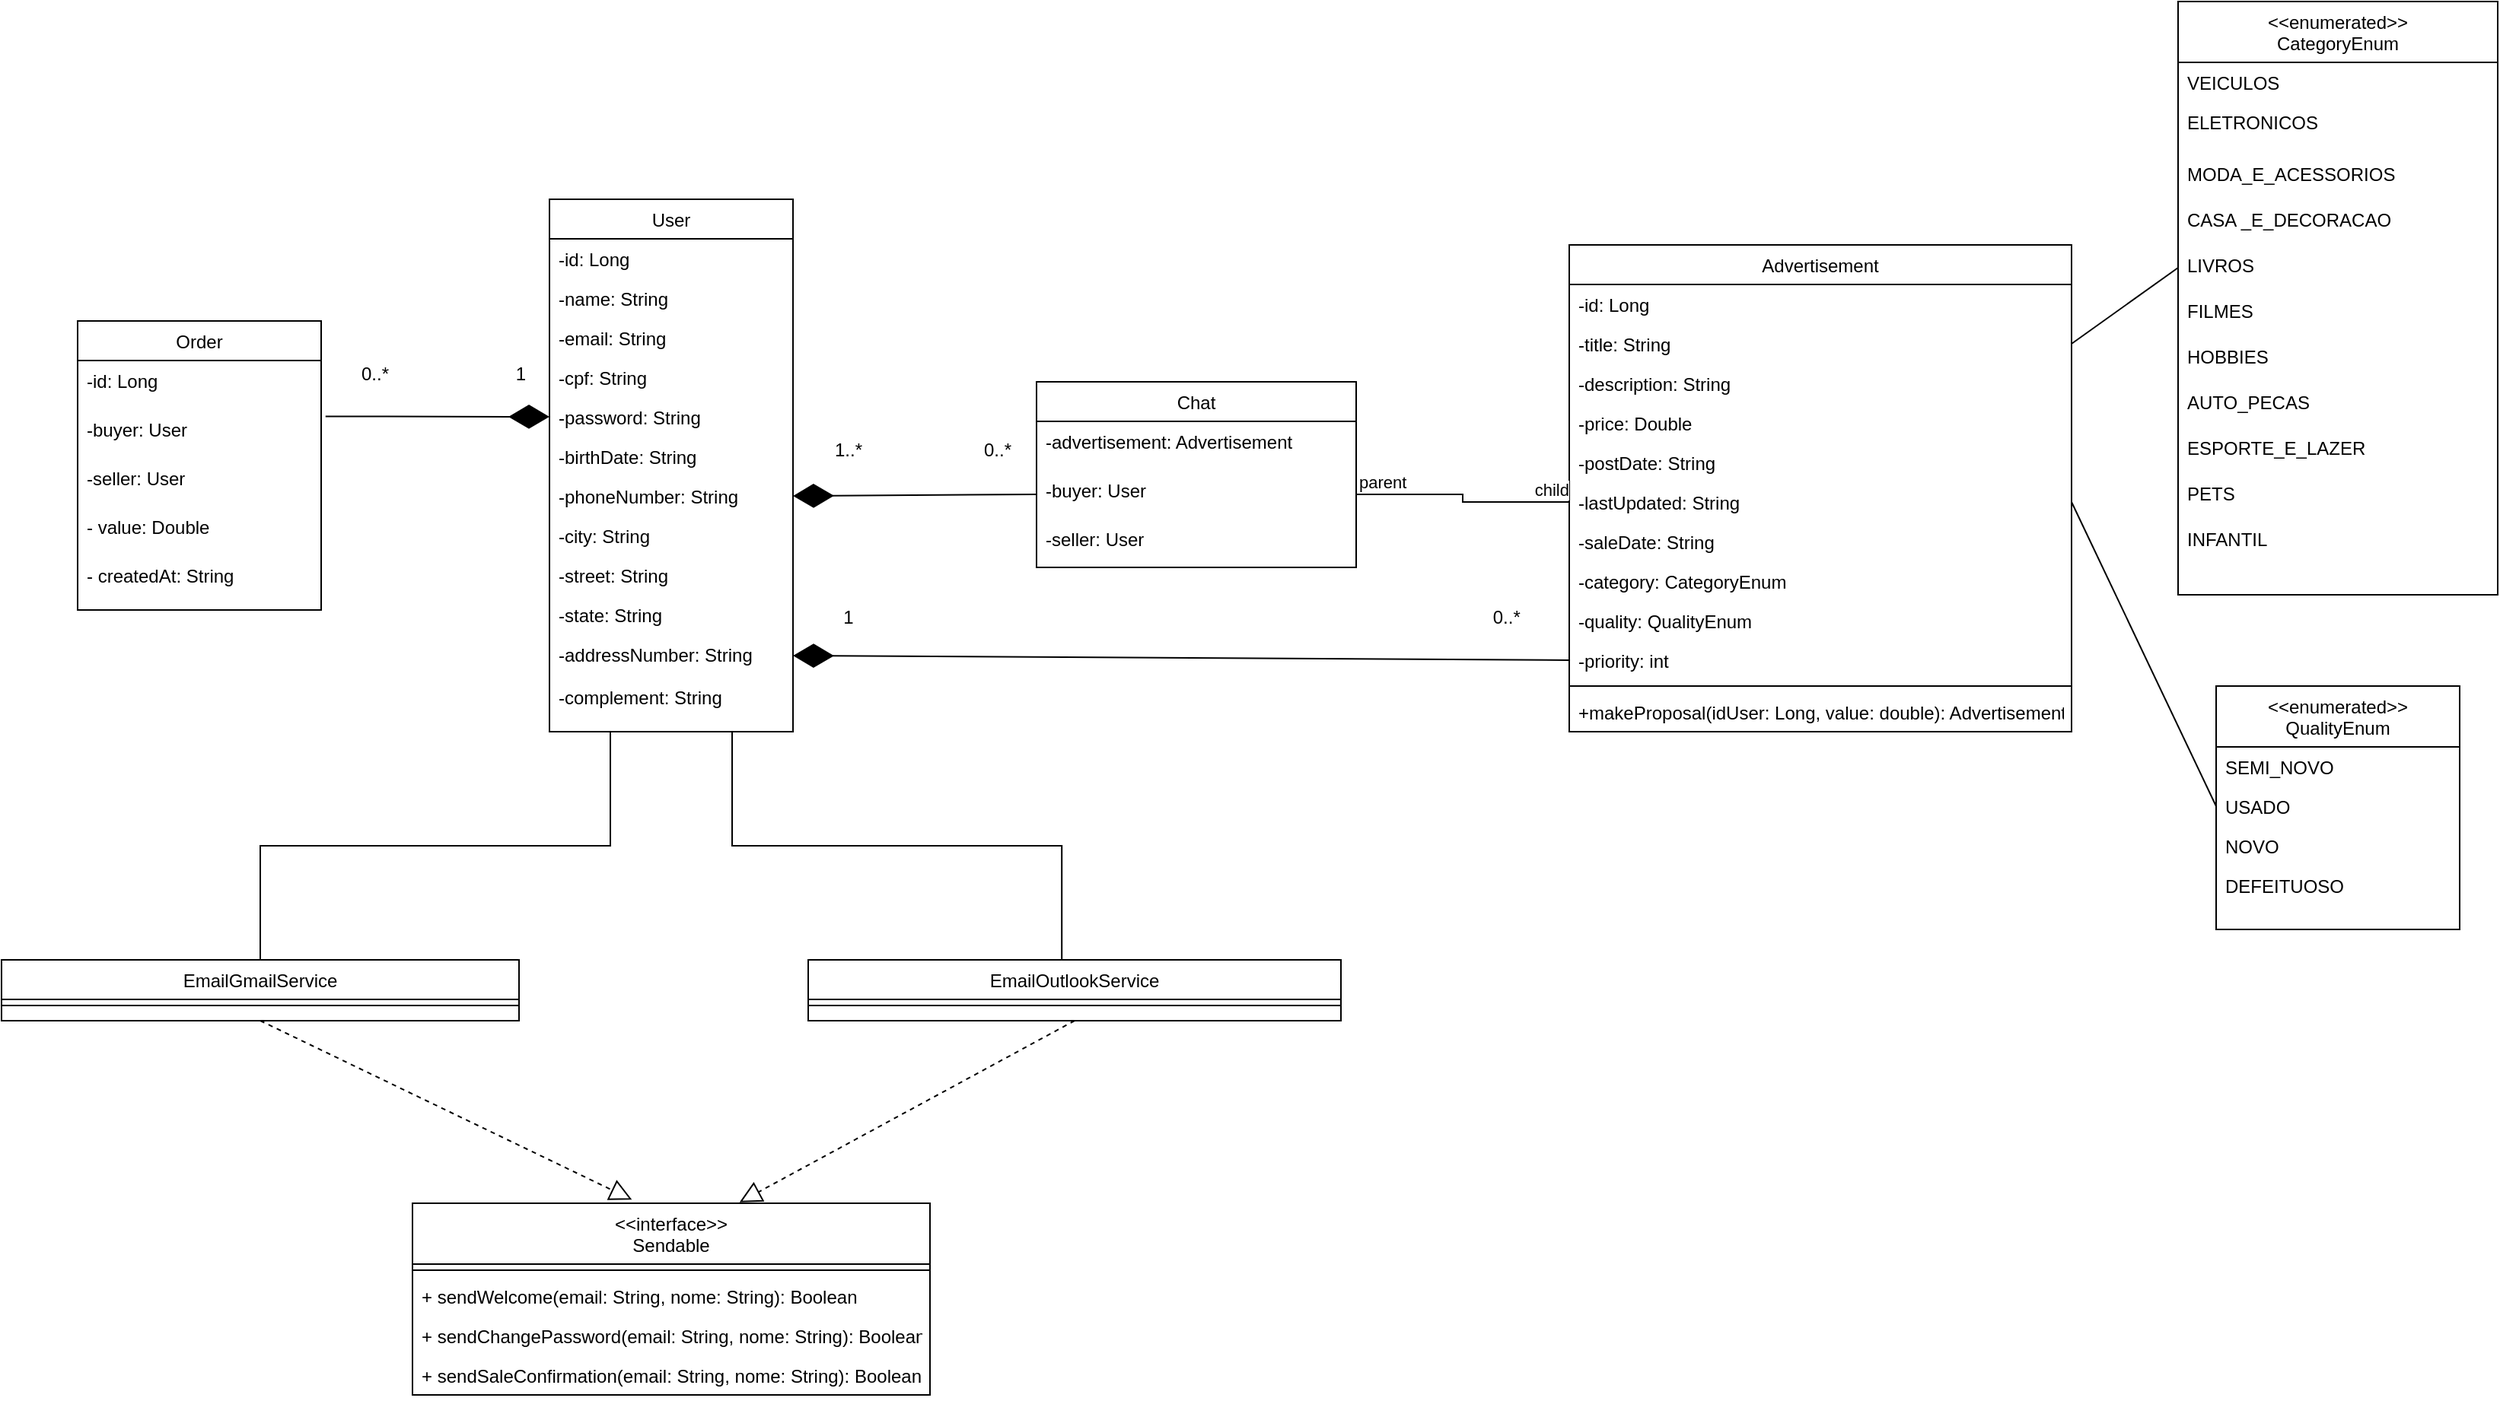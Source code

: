 <mxfile version="21.0.6" type="device"><diagram id="C5RBs43oDa-KdzZeNtuy" name="Page-1"><mxGraphModel dx="2920" dy="2114" grid="1" gridSize="10" guides="1" tooltips="1" connect="1" arrows="1" fold="1" page="1" pageScale="1" pageWidth="827" pageHeight="1169" math="0" shadow="0"><root><mxCell id="WIyWlLk6GJQsqaUBKTNV-0"/><mxCell id="WIyWlLk6GJQsqaUBKTNV-1" parent="WIyWlLk6GJQsqaUBKTNV-0"/><mxCell id="zkfFHV4jXpPFQw0GAbJ--0" value="User" style="swimlane;fontStyle=0;align=center;verticalAlign=top;childLayout=stackLayout;horizontal=1;startSize=26;horizontalStack=0;resizeParent=1;resizeLast=0;collapsible=1;marginBottom=0;rounded=0;shadow=0;strokeWidth=1;" parent="WIyWlLk6GJQsqaUBKTNV-1" vertex="1"><mxGeometry x="210" y="-100" width="160" height="350" as="geometry"><mxRectangle x="230" y="140" width="160" height="26" as="alternateBounds"/></mxGeometry></mxCell><mxCell id="zkfFHV4jXpPFQw0GAbJ--1" value="-id: Long" style="text;align=left;verticalAlign=top;spacingLeft=4;spacingRight=4;overflow=hidden;rotatable=0;points=[[0,0.5],[1,0.5]];portConstraint=eastwest;" parent="zkfFHV4jXpPFQw0GAbJ--0" vertex="1"><mxGeometry y="26" width="160" height="26" as="geometry"/></mxCell><mxCell id="GMjNWuJnEJx2z-EFQkTn-5" value="-name: String" style="text;align=left;verticalAlign=top;spacingLeft=4;spacingRight=4;overflow=hidden;rotatable=0;points=[[0,0.5],[1,0.5]];portConstraint=eastwest;" parent="zkfFHV4jXpPFQw0GAbJ--0" vertex="1"><mxGeometry y="52" width="160" height="26" as="geometry"/></mxCell><mxCell id="zkfFHV4jXpPFQw0GAbJ--3" value="-email: String" style="text;align=left;verticalAlign=top;spacingLeft=4;spacingRight=4;overflow=hidden;rotatable=0;points=[[0,0.5],[1,0.5]];portConstraint=eastwest;rounded=0;shadow=0;html=0;" parent="zkfFHV4jXpPFQw0GAbJ--0" vertex="1"><mxGeometry y="78" width="160" height="26" as="geometry"/></mxCell><mxCell id="GMjNWuJnEJx2z-EFQkTn-6" value="-cpf: String" style="text;align=left;verticalAlign=top;spacingLeft=4;spacingRight=4;overflow=hidden;rotatable=0;points=[[0,0.5],[1,0.5]];portConstraint=eastwest;rounded=0;shadow=0;html=0;" parent="zkfFHV4jXpPFQw0GAbJ--0" vertex="1"><mxGeometry y="104" width="160" height="26" as="geometry"/></mxCell><mxCell id="GMjNWuJnEJx2z-EFQkTn-7" value="-password: String" style="text;align=left;verticalAlign=top;spacingLeft=4;spacingRight=4;overflow=hidden;rotatable=0;points=[[0,0.5],[1,0.5]];portConstraint=eastwest;rounded=0;shadow=0;html=0;" parent="zkfFHV4jXpPFQw0GAbJ--0" vertex="1"><mxGeometry y="130" width="160" height="26" as="geometry"/></mxCell><mxCell id="GMjNWuJnEJx2z-EFQkTn-8" value="-birthDate: String" style="text;align=left;verticalAlign=top;spacingLeft=4;spacingRight=4;overflow=hidden;rotatable=0;points=[[0,0.5],[1,0.5]];portConstraint=eastwest;rounded=0;shadow=0;html=0;" parent="zkfFHV4jXpPFQw0GAbJ--0" vertex="1"><mxGeometry y="156" width="160" height="26" as="geometry"/></mxCell><mxCell id="GMjNWuJnEJx2z-EFQkTn-9" value="-phoneNumber: String" style="text;align=left;verticalAlign=top;spacingLeft=4;spacingRight=4;overflow=hidden;rotatable=0;points=[[0,0.5],[1,0.5]];portConstraint=eastwest;rounded=0;shadow=0;html=0;" parent="zkfFHV4jXpPFQw0GAbJ--0" vertex="1"><mxGeometry y="182" width="160" height="26" as="geometry"/></mxCell><mxCell id="GMjNWuJnEJx2z-EFQkTn-11" value="-city: String" style="text;align=left;verticalAlign=top;spacingLeft=4;spacingRight=4;overflow=hidden;rotatable=0;points=[[0,0.5],[1,0.5]];portConstraint=eastwest;rounded=0;shadow=0;html=0;" parent="zkfFHV4jXpPFQw0GAbJ--0" vertex="1"><mxGeometry y="208" width="160" height="26" as="geometry"/></mxCell><mxCell id="GMjNWuJnEJx2z-EFQkTn-12" value="-street: String" style="text;align=left;verticalAlign=top;spacingLeft=4;spacingRight=4;overflow=hidden;rotatable=0;points=[[0,0.5],[1,0.5]];portConstraint=eastwest;rounded=0;shadow=0;html=0;" parent="zkfFHV4jXpPFQw0GAbJ--0" vertex="1"><mxGeometry y="234" width="160" height="26" as="geometry"/></mxCell><mxCell id="GMjNWuJnEJx2z-EFQkTn-13" value="-state: String" style="text;align=left;verticalAlign=top;spacingLeft=4;spacingRight=4;overflow=hidden;rotatable=0;points=[[0,0.5],[1,0.5]];portConstraint=eastwest;rounded=0;shadow=0;html=0;" parent="zkfFHV4jXpPFQw0GAbJ--0" vertex="1"><mxGeometry y="260" width="160" height="26" as="geometry"/></mxCell><mxCell id="GMjNWuJnEJx2z-EFQkTn-14" value="-addressNumber: String" style="text;align=left;verticalAlign=top;spacingLeft=4;spacingRight=4;overflow=hidden;rotatable=0;points=[[0,0.5],[1,0.5]];portConstraint=eastwest;rounded=0;shadow=0;html=0;" parent="zkfFHV4jXpPFQw0GAbJ--0" vertex="1"><mxGeometry y="286" width="160" height="28" as="geometry"/></mxCell><mxCell id="GMjNWuJnEJx2z-EFQkTn-15" value="-complement: String" style="text;align=left;verticalAlign=top;spacingLeft=4;spacingRight=4;overflow=hidden;rotatable=0;points=[[0,0.5],[1,0.5]];portConstraint=eastwest;rounded=0;shadow=0;html=0;" parent="zkfFHV4jXpPFQw0GAbJ--0" vertex="1"><mxGeometry y="314" width="160" height="28" as="geometry"/></mxCell><mxCell id="zkfFHV4jXpPFQw0GAbJ--6" value="Order" style="swimlane;fontStyle=0;align=center;verticalAlign=top;childLayout=stackLayout;horizontal=1;startSize=26;horizontalStack=0;resizeParent=1;resizeLast=0;collapsible=1;marginBottom=0;rounded=0;shadow=0;strokeWidth=1;" parent="WIyWlLk6GJQsqaUBKTNV-1" vertex="1"><mxGeometry x="-100" y="-20" width="160" height="190" as="geometry"><mxRectangle x="130" y="380" width="160" height="26" as="alternateBounds"/></mxGeometry></mxCell><mxCell id="GMjNWuJnEJx2z-EFQkTn-69" value="-id: Long" style="text;align=left;verticalAlign=top;spacingLeft=4;spacingRight=4;overflow=hidden;rotatable=0;points=[[0,0.5],[1,0.5]];portConstraint=eastwest;" parent="zkfFHV4jXpPFQw0GAbJ--6" vertex="1"><mxGeometry y="26" width="160" height="32" as="geometry"/></mxCell><mxCell id="GMjNWuJnEJx2z-EFQkTn-70" value="-buyer: User" style="text;align=left;verticalAlign=top;spacingLeft=4;spacingRight=4;overflow=hidden;rotatable=0;points=[[0,0.5],[1,0.5]];portConstraint=eastwest;" parent="zkfFHV4jXpPFQw0GAbJ--6" vertex="1"><mxGeometry y="58" width="160" height="32" as="geometry"/></mxCell><mxCell id="GMjNWuJnEJx2z-EFQkTn-71" value="-seller: User" style="text;align=left;verticalAlign=top;spacingLeft=4;spacingRight=4;overflow=hidden;rotatable=0;points=[[0,0.5],[1,0.5]];portConstraint=eastwest;" parent="zkfFHV4jXpPFQw0GAbJ--6" vertex="1"><mxGeometry y="90" width="160" height="32" as="geometry"/></mxCell><mxCell id="MqfMgAZdRUbASE7HfSTU-37" value="- value: Double" style="text;align=left;verticalAlign=top;spacingLeft=4;spacingRight=4;overflow=hidden;rotatable=0;points=[[0,0.5],[1,0.5]];portConstraint=eastwest;" parent="zkfFHV4jXpPFQw0GAbJ--6" vertex="1"><mxGeometry y="122" width="160" height="32" as="geometry"/></mxCell><mxCell id="MqfMgAZdRUbASE7HfSTU-38" value="- createdAt: String" style="text;align=left;verticalAlign=top;spacingLeft=4;spacingRight=4;overflow=hidden;rotatable=0;points=[[0,0.5],[1,0.5]];portConstraint=eastwest;" parent="zkfFHV4jXpPFQw0GAbJ--6" vertex="1"><mxGeometry y="154" width="160" height="32" as="geometry"/></mxCell><mxCell id="zkfFHV4jXpPFQw0GAbJ--13" value="Chat" style="swimlane;fontStyle=0;align=center;verticalAlign=top;childLayout=stackLayout;horizontal=1;startSize=26;horizontalStack=0;resizeParent=1;resizeLast=0;collapsible=1;marginBottom=0;rounded=0;shadow=0;strokeWidth=1;" parent="WIyWlLk6GJQsqaUBKTNV-1" vertex="1"><mxGeometry x="530" y="20" width="210" height="122" as="geometry"><mxRectangle x="340" y="380" width="170" height="26" as="alternateBounds"/></mxGeometry></mxCell><mxCell id="GMjNWuJnEJx2z-EFQkTn-66" value="-advertisement: Advertisement" style="text;align=left;verticalAlign=top;spacingLeft=4;spacingRight=4;overflow=hidden;rotatable=0;points=[[0,0.5],[1,0.5]];portConstraint=eastwest;" parent="zkfFHV4jXpPFQw0GAbJ--13" vertex="1"><mxGeometry y="26" width="210" height="32" as="geometry"/></mxCell><mxCell id="GMjNWuJnEJx2z-EFQkTn-68" value="-buyer: User" style="text;align=left;verticalAlign=top;spacingLeft=4;spacingRight=4;overflow=hidden;rotatable=0;points=[[0,0.5],[1,0.5]];portConstraint=eastwest;" parent="zkfFHV4jXpPFQw0GAbJ--13" vertex="1"><mxGeometry y="58" width="210" height="32" as="geometry"/></mxCell><mxCell id="GMjNWuJnEJx2z-EFQkTn-72" value="-seller: User" style="text;align=left;verticalAlign=top;spacingLeft=4;spacingRight=4;overflow=hidden;rotatable=0;points=[[0,0.5],[1,0.5]];portConstraint=eastwest;" parent="zkfFHV4jXpPFQw0GAbJ--13" vertex="1"><mxGeometry y="90" width="210" height="32" as="geometry"/></mxCell><mxCell id="GMjNWuJnEJx2z-EFQkTn-74" value="" style="endArrow=diamondThin;endFill=1;endSize=24;html=1;rounded=0;exitX=1.018;exitY=1.147;exitDx=0;exitDy=0;entryX=0;entryY=0.5;entryDx=0;entryDy=0;exitPerimeter=0;" parent="WIyWlLk6GJQsqaUBKTNV-1" source="GMjNWuJnEJx2z-EFQkTn-69" target="GMjNWuJnEJx2z-EFQkTn-7" edge="1"><mxGeometry width="160" relative="1" as="geometry"><mxPoint x="120" y="253" as="sourcePoint"/><mxPoint x="220" y="250" as="targetPoint"/></mxGeometry></mxCell><mxCell id="GMjNWuJnEJx2z-EFQkTn-75" value="&lt;&lt;interface&gt;&gt;&#10;Sendable" style="swimlane;fontStyle=0;align=center;verticalAlign=top;childLayout=stackLayout;horizontal=1;startSize=40;horizontalStack=0;resizeParent=1;resizeLast=0;collapsible=1;marginBottom=0;rounded=0;shadow=0;strokeWidth=1;" parent="WIyWlLk6GJQsqaUBKTNV-1" vertex="1"><mxGeometry x="120" y="560" width="340" height="126" as="geometry"><mxRectangle x="490" y="-72" width="160" height="26" as="alternateBounds"/></mxGeometry></mxCell><mxCell id="GMjNWuJnEJx2z-EFQkTn-86" value="" style="line;html=1;strokeWidth=1;align=left;verticalAlign=middle;spacingTop=-1;spacingLeft=3;spacingRight=3;rotatable=0;labelPosition=right;points=[];portConstraint=eastwest;" parent="GMjNWuJnEJx2z-EFQkTn-75" vertex="1"><mxGeometry y="40" width="340" height="8" as="geometry"/></mxCell><mxCell id="GMjNWuJnEJx2z-EFQkTn-87" value="+ sendWelcome(email: String, nome: String): Boolean" style="text;align=left;verticalAlign=top;spacingLeft=4;spacingRight=4;overflow=hidden;rotatable=0;points=[[0,0.5],[1,0.5]];portConstraint=eastwest;rounded=0;shadow=0;html=0;" parent="GMjNWuJnEJx2z-EFQkTn-75" vertex="1"><mxGeometry y="48" width="340" height="26" as="geometry"/></mxCell><mxCell id="GMjNWuJnEJx2z-EFQkTn-88" value="+ sendChangePassword(email: String, nome: String): Boolean" style="text;align=left;verticalAlign=top;spacingLeft=4;spacingRight=4;overflow=hidden;rotatable=0;points=[[0,0.5],[1,0.5]];portConstraint=eastwest;rounded=0;shadow=0;html=0;" parent="GMjNWuJnEJx2z-EFQkTn-75" vertex="1"><mxGeometry y="74" width="340" height="26" as="geometry"/></mxCell><mxCell id="GMjNWuJnEJx2z-EFQkTn-110" value="+ sendSaleConfirmation(email: String, nome: String): Boolean" style="text;align=left;verticalAlign=top;spacingLeft=4;spacingRight=4;overflow=hidden;rotatable=0;points=[[0,0.5],[1,0.5]];portConstraint=eastwest;rounded=0;shadow=0;html=0;" parent="GMjNWuJnEJx2z-EFQkTn-75" vertex="1"><mxGeometry y="100" width="340" height="26" as="geometry"/></mxCell><mxCell id="GMjNWuJnEJx2z-EFQkTn-89" value="EmailGmailService" style="swimlane;fontStyle=0;align=center;verticalAlign=top;childLayout=stackLayout;horizontal=1;startSize=26;horizontalStack=0;resizeParent=1;resizeLast=0;collapsible=1;marginBottom=0;rounded=0;shadow=0;strokeWidth=1;" parent="WIyWlLk6GJQsqaUBKTNV-1" vertex="1"><mxGeometry x="-150" y="400" width="340" height="40" as="geometry"><mxRectangle x="490" y="-72" width="160" height="26" as="alternateBounds"/></mxGeometry></mxCell><mxCell id="GMjNWuJnEJx2z-EFQkTn-100" value="" style="line;html=1;strokeWidth=1;align=left;verticalAlign=middle;spacingTop=-1;spacingLeft=3;spacingRight=3;rotatable=0;labelPosition=right;points=[];portConstraint=eastwest;" parent="GMjNWuJnEJx2z-EFQkTn-89" vertex="1"><mxGeometry y="26" width="340" height="8" as="geometry"/></mxCell><mxCell id="GMjNWuJnEJx2z-EFQkTn-104" value="EmailOutlookService" style="swimlane;fontStyle=0;align=center;verticalAlign=top;childLayout=stackLayout;horizontal=1;startSize=26;horizontalStack=0;resizeParent=1;resizeLast=0;collapsible=1;marginBottom=0;rounded=0;shadow=0;strokeWidth=1;" parent="WIyWlLk6GJQsqaUBKTNV-1" vertex="1"><mxGeometry x="380" y="400" width="350" height="40" as="geometry"><mxRectangle x="490" y="-72" width="160" height="26" as="alternateBounds"/></mxGeometry></mxCell><mxCell id="GMjNWuJnEJx2z-EFQkTn-105" value="" style="line;html=1;strokeWidth=1;align=left;verticalAlign=middle;spacingTop=-1;spacingLeft=3;spacingRight=3;rotatable=0;labelPosition=right;points=[];portConstraint=eastwest;" parent="GMjNWuJnEJx2z-EFQkTn-104" vertex="1"><mxGeometry y="26" width="350" height="8" as="geometry"/></mxCell><mxCell id="GMjNWuJnEJx2z-EFQkTn-111" value="" style="endArrow=block;dashed=1;endFill=0;endSize=12;html=1;rounded=0;exitX=0.5;exitY=1;exitDx=0;exitDy=0;entryX=0.424;entryY=-0.019;entryDx=0;entryDy=0;entryPerimeter=0;" parent="WIyWlLk6GJQsqaUBKTNV-1" source="GMjNWuJnEJx2z-EFQkTn-89" target="GMjNWuJnEJx2z-EFQkTn-75" edge="1"><mxGeometry width="160" relative="1" as="geometry"><mxPoint x="15.92" y="515.77" as="sourcePoint"/><mxPoint x="820" y="550" as="targetPoint"/></mxGeometry></mxCell><mxCell id="GMjNWuJnEJx2z-EFQkTn-112" value="" style="endArrow=block;dashed=1;endFill=0;endSize=12;html=1;rounded=0;exitX=0.5;exitY=1;exitDx=0;exitDy=0;entryX=0.632;entryY=-0.005;entryDx=0;entryDy=0;entryPerimeter=0;" parent="WIyWlLk6GJQsqaUBKTNV-1" source="GMjNWuJnEJx2z-EFQkTn-104" target="GMjNWuJnEJx2z-EFQkTn-75" edge="1"><mxGeometry width="160" relative="1" as="geometry"><mxPoint x="555.35" y="490.992" as="sourcePoint"/><mxPoint x="890" y="880" as="targetPoint"/></mxGeometry></mxCell><mxCell id="GMjNWuJnEJx2z-EFQkTn-117" value="" style="endArrow=none;html=1;edgeStyle=orthogonalEdgeStyle;rounded=0;exitX=0.476;exitY=-0.009;exitDx=0;exitDy=0;exitPerimeter=0;entryX=0.75;entryY=1;entryDx=0;entryDy=0;" parent="WIyWlLk6GJQsqaUBKTNV-1" source="GMjNWuJnEJx2z-EFQkTn-104" target="zkfFHV4jXpPFQw0GAbJ--0" edge="1"><mxGeometry relative="1" as="geometry"><mxPoint x="150" y="320" as="sourcePoint"/><mxPoint x="300" y="250" as="targetPoint"/></mxGeometry></mxCell><mxCell id="GMjNWuJnEJx2z-EFQkTn-120" value="" style="endArrow=none;html=1;edgeStyle=orthogonalEdgeStyle;rounded=0;exitX=0.5;exitY=0;exitDx=0;exitDy=0;entryX=0.25;entryY=1;entryDx=0;entryDy=0;" parent="WIyWlLk6GJQsqaUBKTNV-1" source="GMjNWuJnEJx2z-EFQkTn-89" target="zkfFHV4jXpPFQw0GAbJ--0" edge="1"><mxGeometry relative="1" as="geometry"><mxPoint x="200" y="369" as="sourcePoint"/><mxPoint x="270" y="250" as="targetPoint"/></mxGeometry></mxCell><mxCell id="MqfMgAZdRUbASE7HfSTU-0" value="Advertisement" style="swimlane;fontStyle=0;align=center;verticalAlign=top;childLayout=stackLayout;horizontal=1;startSize=26;horizontalStack=0;resizeParent=1;resizeLast=0;collapsible=1;marginBottom=0;rounded=0;shadow=0;strokeWidth=1;" parent="WIyWlLk6GJQsqaUBKTNV-1" vertex="1"><mxGeometry x="880" y="-70" width="330" height="320" as="geometry"><mxRectangle x="490" y="-72" width="160" height="26" as="alternateBounds"/></mxGeometry></mxCell><mxCell id="MqfMgAZdRUbASE7HfSTU-1" value="-id: Long" style="text;align=left;verticalAlign=top;spacingLeft=4;spacingRight=4;overflow=hidden;rotatable=0;points=[[0,0.5],[1,0.5]];portConstraint=eastwest;" parent="MqfMgAZdRUbASE7HfSTU-0" vertex="1"><mxGeometry y="26" width="330" height="26" as="geometry"/></mxCell><mxCell id="MqfMgAZdRUbASE7HfSTU-2" value="-title: String" style="text;align=left;verticalAlign=top;spacingLeft=4;spacingRight=4;overflow=hidden;rotatable=0;points=[[0,0.5],[1,0.5]];portConstraint=eastwest;rounded=0;shadow=0;html=0;" parent="MqfMgAZdRUbASE7HfSTU-0" vertex="1"><mxGeometry y="52" width="330" height="26" as="geometry"/></mxCell><mxCell id="MqfMgAZdRUbASE7HfSTU-3" value="-description: String" style="text;align=left;verticalAlign=top;spacingLeft=4;spacingRight=4;overflow=hidden;rotatable=0;points=[[0,0.5],[1,0.5]];portConstraint=eastwest;rounded=0;shadow=0;html=0;" parent="MqfMgAZdRUbASE7HfSTU-0" vertex="1"><mxGeometry y="78" width="330" height="26" as="geometry"/></mxCell><mxCell id="MqfMgAZdRUbASE7HfSTU-4" value="-price: Double" style="text;align=left;verticalAlign=top;spacingLeft=4;spacingRight=4;overflow=hidden;rotatable=0;points=[[0,0.5],[1,0.5]];portConstraint=eastwest;rounded=0;shadow=0;html=0;" parent="MqfMgAZdRUbASE7HfSTU-0" vertex="1"><mxGeometry y="104" width="330" height="26" as="geometry"/></mxCell><mxCell id="MqfMgAZdRUbASE7HfSTU-5" value="-postDate: String" style="text;align=left;verticalAlign=top;spacingLeft=4;spacingRight=4;overflow=hidden;rotatable=0;points=[[0,0.5],[1,0.5]];portConstraint=eastwest;rounded=0;shadow=0;html=0;" parent="MqfMgAZdRUbASE7HfSTU-0" vertex="1"><mxGeometry y="130" width="330" height="26" as="geometry"/></mxCell><mxCell id="MqfMgAZdRUbASE7HfSTU-6" value="-lastUpdated: String" style="text;align=left;verticalAlign=top;spacingLeft=4;spacingRight=4;overflow=hidden;rotatable=0;points=[[0,0.5],[1,0.5]];portConstraint=eastwest;rounded=0;shadow=0;html=0;" parent="MqfMgAZdRUbASE7HfSTU-0" vertex="1"><mxGeometry y="156" width="330" height="26" as="geometry"/></mxCell><mxCell id="MqfMgAZdRUbASE7HfSTU-7" value="-saleDate: String" style="text;align=left;verticalAlign=top;spacingLeft=4;spacingRight=4;overflow=hidden;rotatable=0;points=[[0,0.5],[1,0.5]];portConstraint=eastwest;rounded=0;shadow=0;html=0;" parent="MqfMgAZdRUbASE7HfSTU-0" vertex="1"><mxGeometry y="182" width="330" height="26" as="geometry"/></mxCell><mxCell id="MqfMgAZdRUbASE7HfSTU-8" value="-category: CategoryEnum" style="text;align=left;verticalAlign=top;spacingLeft=4;spacingRight=4;overflow=hidden;rotatable=0;points=[[0,0.5],[1,0.5]];portConstraint=eastwest;rounded=0;shadow=0;html=0;" parent="MqfMgAZdRUbASE7HfSTU-0" vertex="1"><mxGeometry y="208" width="330" height="26" as="geometry"/></mxCell><mxCell id="MqfMgAZdRUbASE7HfSTU-9" value="-quality: QualityEnum" style="text;align=left;verticalAlign=top;spacingLeft=4;spacingRight=4;overflow=hidden;rotatable=0;points=[[0,0.5],[1,0.5]];portConstraint=eastwest;rounded=0;shadow=0;html=0;" parent="MqfMgAZdRUbASE7HfSTU-0" vertex="1"><mxGeometry y="234" width="330" height="26" as="geometry"/></mxCell><mxCell id="MqfMgAZdRUbASE7HfSTU-10" value="-priority: int" style="text;align=left;verticalAlign=top;spacingLeft=4;spacingRight=4;overflow=hidden;rotatable=0;points=[[0,0.5],[1,0.5]];portConstraint=eastwest;rounded=0;shadow=0;html=0;" parent="MqfMgAZdRUbASE7HfSTU-0" vertex="1"><mxGeometry y="260" width="330" height="26" as="geometry"/></mxCell><mxCell id="MqfMgAZdRUbASE7HfSTU-11" value="" style="line;html=1;strokeWidth=1;align=left;verticalAlign=middle;spacingTop=-1;spacingLeft=3;spacingRight=3;rotatable=0;labelPosition=right;points=[];portConstraint=eastwest;" parent="MqfMgAZdRUbASE7HfSTU-0" vertex="1"><mxGeometry y="286" width="330" height="8" as="geometry"/></mxCell><mxCell id="MqfMgAZdRUbASE7HfSTU-12" value="+makeProposal(idUser: Long, value: double): Advertisement" style="text;align=left;verticalAlign=top;spacingLeft=4;spacingRight=4;overflow=hidden;rotatable=0;points=[[0,0.5],[1,0.5]];portConstraint=eastwest;rounded=0;shadow=0;html=0;" parent="MqfMgAZdRUbASE7HfSTU-0" vertex="1"><mxGeometry y="294" width="330" height="26" as="geometry"/></mxCell><mxCell id="MqfMgAZdRUbASE7HfSTU-13" value="&lt;&lt;enumerated&gt;&gt;&#10;CategoryEnum" style="swimlane;fontStyle=0;align=center;verticalAlign=top;childLayout=stackLayout;horizontal=1;startSize=40;horizontalStack=0;resizeParent=1;resizeLast=0;collapsible=1;marginBottom=0;rounded=0;shadow=0;strokeWidth=1;" parent="WIyWlLk6GJQsqaUBKTNV-1" vertex="1"><mxGeometry x="1280" y="-230" width="210" height="390" as="geometry"><mxRectangle x="550" y="140" width="160" height="26" as="alternateBounds"/></mxGeometry></mxCell><mxCell id="MqfMgAZdRUbASE7HfSTU-14" value="VEICULOS" style="text;align=left;verticalAlign=top;spacingLeft=4;spacingRight=4;overflow=hidden;rotatable=0;points=[[0,0.5],[1,0.5]];portConstraint=eastwest;rounded=0;shadow=0;html=0;" parent="MqfMgAZdRUbASE7HfSTU-13" vertex="1"><mxGeometry y="40" width="210" height="26" as="geometry"/></mxCell><mxCell id="MqfMgAZdRUbASE7HfSTU-15" value="ELETRONICOS" style="text;align=left;verticalAlign=top;spacingLeft=4;spacingRight=4;overflow=hidden;rotatable=0;points=[[0,0.5],[1,0.5]];portConstraint=eastwest;rounded=0;shadow=0;html=0;" parent="MqfMgAZdRUbASE7HfSTU-13" vertex="1"><mxGeometry y="66" width="210" height="34" as="geometry"/></mxCell><mxCell id="MqfMgAZdRUbASE7HfSTU-16" value="MODA_E_ACESSORIOS" style="text;align=left;verticalAlign=top;spacingLeft=4;spacingRight=4;overflow=hidden;rotatable=0;points=[[0,0.5],[1,0.5]];portConstraint=eastwest;rounded=0;shadow=0;html=0;" parent="MqfMgAZdRUbASE7HfSTU-13" vertex="1"><mxGeometry y="100" width="210" height="30" as="geometry"/></mxCell><mxCell id="MqfMgAZdRUbASE7HfSTU-17" value="CASA _E_DECORACAO" style="text;align=left;verticalAlign=top;spacingLeft=4;spacingRight=4;overflow=hidden;rotatable=0;points=[[0,0.5],[1,0.5]];portConstraint=eastwest;rounded=0;shadow=0;html=0;" parent="MqfMgAZdRUbASE7HfSTU-13" vertex="1"><mxGeometry y="130" width="210" height="30" as="geometry"/></mxCell><mxCell id="MqfMgAZdRUbASE7HfSTU-18" value="LIVROS" style="text;align=left;verticalAlign=top;spacingLeft=4;spacingRight=4;overflow=hidden;rotatable=0;points=[[0,0.5],[1,0.5]];portConstraint=eastwest;rounded=0;shadow=0;html=0;" parent="MqfMgAZdRUbASE7HfSTU-13" vertex="1"><mxGeometry y="160" width="210" height="30" as="geometry"/></mxCell><mxCell id="MqfMgAZdRUbASE7HfSTU-19" value="FILMES" style="text;align=left;verticalAlign=top;spacingLeft=4;spacingRight=4;overflow=hidden;rotatable=0;points=[[0,0.5],[1,0.5]];portConstraint=eastwest;rounded=0;shadow=0;html=0;" parent="MqfMgAZdRUbASE7HfSTU-13" vertex="1"><mxGeometry y="190" width="210" height="30" as="geometry"/></mxCell><mxCell id="MqfMgAZdRUbASE7HfSTU-20" value="HOBBIES" style="text;align=left;verticalAlign=top;spacingLeft=4;spacingRight=4;overflow=hidden;rotatable=0;points=[[0,0.5],[1,0.5]];portConstraint=eastwest;rounded=0;shadow=0;html=0;" parent="MqfMgAZdRUbASE7HfSTU-13" vertex="1"><mxGeometry y="220" width="210" height="30" as="geometry"/></mxCell><mxCell id="MqfMgAZdRUbASE7HfSTU-21" value="AUTO_PECAS" style="text;align=left;verticalAlign=top;spacingLeft=4;spacingRight=4;overflow=hidden;rotatable=0;points=[[0,0.5],[1,0.5]];portConstraint=eastwest;rounded=0;shadow=0;html=0;" parent="MqfMgAZdRUbASE7HfSTU-13" vertex="1"><mxGeometry y="250" width="210" height="30" as="geometry"/></mxCell><mxCell id="MqfMgAZdRUbASE7HfSTU-22" value="ESPORTE_E_LAZER" style="text;align=left;verticalAlign=top;spacingLeft=4;spacingRight=4;overflow=hidden;rotatable=0;points=[[0,0.5],[1,0.5]];portConstraint=eastwest;rounded=0;shadow=0;html=0;" parent="MqfMgAZdRUbASE7HfSTU-13" vertex="1"><mxGeometry y="280" width="210" height="30" as="geometry"/></mxCell><mxCell id="MqfMgAZdRUbASE7HfSTU-23" value="PETS" style="text;align=left;verticalAlign=top;spacingLeft=4;spacingRight=4;overflow=hidden;rotatable=0;points=[[0,0.5],[1,0.5]];portConstraint=eastwest;rounded=0;shadow=0;html=0;" parent="MqfMgAZdRUbASE7HfSTU-13" vertex="1"><mxGeometry y="310" width="210" height="30" as="geometry"/></mxCell><mxCell id="MqfMgAZdRUbASE7HfSTU-24" value="INFANTIL" style="text;align=left;verticalAlign=top;spacingLeft=4;spacingRight=4;overflow=hidden;rotatable=0;points=[[0,0.5],[1,0.5]];portConstraint=eastwest;rounded=0;shadow=0;html=0;" parent="MqfMgAZdRUbASE7HfSTU-13" vertex="1"><mxGeometry y="340" width="210" height="30" as="geometry"/></mxCell><mxCell id="MqfMgAZdRUbASE7HfSTU-25" value="&lt;&lt;enumerated&gt;&gt;&#10;QualityEnum" style="swimlane;fontStyle=0;align=center;verticalAlign=top;childLayout=stackLayout;horizontal=1;startSize=40;horizontalStack=0;resizeParent=1;resizeLast=0;collapsible=1;marginBottom=0;rounded=0;shadow=0;strokeWidth=1;" parent="WIyWlLk6GJQsqaUBKTNV-1" vertex="1"><mxGeometry x="1305" y="220" width="160" height="160" as="geometry"><mxRectangle x="490" y="-72" width="160" height="26" as="alternateBounds"/></mxGeometry></mxCell><mxCell id="MqfMgAZdRUbASE7HfSTU-26" value="SEMI_NOVO" style="text;align=left;verticalAlign=top;spacingLeft=4;spacingRight=4;overflow=hidden;rotatable=0;points=[[0,0.5],[1,0.5]];portConstraint=eastwest;" parent="MqfMgAZdRUbASE7HfSTU-25" vertex="1"><mxGeometry y="40" width="160" height="26" as="geometry"/></mxCell><mxCell id="MqfMgAZdRUbASE7HfSTU-27" value="USADO" style="text;align=left;verticalAlign=top;spacingLeft=4;spacingRight=4;overflow=hidden;rotatable=0;points=[[0,0.5],[1,0.5]];portConstraint=eastwest;rounded=0;shadow=0;html=0;" parent="MqfMgAZdRUbASE7HfSTU-25" vertex="1"><mxGeometry y="66" width="160" height="26" as="geometry"/></mxCell><mxCell id="MqfMgAZdRUbASE7HfSTU-28" value="NOVO" style="text;align=left;verticalAlign=top;spacingLeft=4;spacingRight=4;overflow=hidden;rotatable=0;points=[[0,0.5],[1,0.5]];portConstraint=eastwest;rounded=0;shadow=0;html=0;" parent="MqfMgAZdRUbASE7HfSTU-25" vertex="1"><mxGeometry y="92" width="160" height="26" as="geometry"/></mxCell><mxCell id="MqfMgAZdRUbASE7HfSTU-29" value="DEFEITUOSO" style="text;align=left;verticalAlign=top;spacingLeft=4;spacingRight=4;overflow=hidden;rotatable=0;points=[[0,0.5],[1,0.5]];portConstraint=eastwest;rounded=0;shadow=0;html=0;" parent="MqfMgAZdRUbASE7HfSTU-25" vertex="1"><mxGeometry y="118" width="160" height="26" as="geometry"/></mxCell><mxCell id="MqfMgAZdRUbASE7HfSTU-30" value="" style="endArrow=none;html=1;rounded=0;entryX=0;entryY=0.5;entryDx=0;entryDy=0;exitX=1;exitY=0.5;exitDx=0;exitDy=0;" parent="WIyWlLk6GJQsqaUBKTNV-1" source="MqfMgAZdRUbASE7HfSTU-2" target="MqfMgAZdRUbASE7HfSTU-18" edge="1"><mxGeometry width="50" height="50" relative="1" as="geometry"><mxPoint x="660" y="80" as="sourcePoint"/><mxPoint x="710" y="30" as="targetPoint"/></mxGeometry></mxCell><mxCell id="MqfMgAZdRUbASE7HfSTU-31" value="" style="endArrow=none;html=1;rounded=0;entryX=0;entryY=0.5;entryDx=0;entryDy=0;exitX=1;exitY=0.5;exitDx=0;exitDy=0;" parent="WIyWlLk6GJQsqaUBKTNV-1" source="MqfMgAZdRUbASE7HfSTU-6" target="MqfMgAZdRUbASE7HfSTU-27" edge="1"><mxGeometry width="50" height="50" relative="1" as="geometry"><mxPoint x="710" y="110" as="sourcePoint"/><mxPoint x="760" y="60" as="targetPoint"/></mxGeometry></mxCell><mxCell id="MqfMgAZdRUbASE7HfSTU-36" value="0..*&amp;nbsp; &amp;nbsp; &amp;nbsp; &amp;nbsp; &amp;nbsp; &amp;nbsp; &amp;nbsp; &amp;nbsp; &amp;nbsp; &amp;nbsp; &amp;nbsp; &amp;nbsp; &amp;nbsp;1" style="text;html=1;align=center;verticalAlign=middle;resizable=0;points=[];autosize=1;strokeColor=none;fillColor=none;" parent="WIyWlLk6GJQsqaUBKTNV-1" vertex="1"><mxGeometry x="75" width="130" height="30" as="geometry"/></mxCell><mxCell id="MqfMgAZdRUbASE7HfSTU-52" value="" style="endArrow=none;html=1;edgeStyle=orthogonalEdgeStyle;rounded=0;exitX=1;exitY=0.5;exitDx=0;exitDy=0;entryX=0;entryY=0.5;entryDx=0;entryDy=0;" parent="WIyWlLk6GJQsqaUBKTNV-1" source="GMjNWuJnEJx2z-EFQkTn-68" target="MqfMgAZdRUbASE7HfSTU-6" edge="1"><mxGeometry relative="1" as="geometry"><mxPoint x="700" y="-100" as="sourcePoint"/><mxPoint x="860" y="-100" as="targetPoint"/></mxGeometry></mxCell><mxCell id="MqfMgAZdRUbASE7HfSTU-53" value="parent" style="edgeLabel;resizable=0;html=1;align=left;verticalAlign=bottom;" parent="MqfMgAZdRUbASE7HfSTU-52" connectable="0" vertex="1"><mxGeometry x="-1" relative="1" as="geometry"/></mxCell><mxCell id="MqfMgAZdRUbASE7HfSTU-54" value="child" style="edgeLabel;resizable=0;html=1;align=right;verticalAlign=bottom;" parent="MqfMgAZdRUbASE7HfSTU-52" connectable="0" vertex="1"><mxGeometry x="1" relative="1" as="geometry"/></mxCell><mxCell id="MqfMgAZdRUbASE7HfSTU-58" value="" style="endArrow=diamondThin;endFill=1;endSize=24;html=1;rounded=0;exitX=0;exitY=0.5;exitDx=0;exitDy=0;entryX=1;entryY=0.5;entryDx=0;entryDy=0;" parent="WIyWlLk6GJQsqaUBKTNV-1" source="MqfMgAZdRUbASE7HfSTU-10" target="GMjNWuJnEJx2z-EFQkTn-14" edge="1"><mxGeometry width="160" relative="1" as="geometry"><mxPoint x="533" y="180" as="sourcePoint"/><mxPoint x="680" y="180" as="targetPoint"/></mxGeometry></mxCell><mxCell id="MqfMgAZdRUbASE7HfSTU-59" value="1&amp;nbsp; &amp;nbsp; &amp;nbsp; &amp;nbsp; &amp;nbsp; &amp;nbsp; &amp;nbsp; &amp;nbsp; &amp;nbsp; &amp;nbsp; &amp;nbsp; &amp;nbsp; &amp;nbsp; &amp;nbsp; &amp;nbsp; &amp;nbsp; &amp;nbsp; &amp;nbsp; &amp;nbsp; &amp;nbsp; &amp;nbsp; &amp;nbsp; &amp;nbsp; &amp;nbsp; &amp;nbsp; &amp;nbsp; &amp;nbsp; &amp;nbsp; &amp;nbsp; &amp;nbsp; &amp;nbsp; &amp;nbsp; &amp;nbsp; &amp;nbsp; &amp;nbsp; &amp;nbsp; &amp;nbsp; &amp;nbsp; &amp;nbsp; &amp;nbsp; &amp;nbsp; &amp;nbsp; &amp;nbsp; &amp;nbsp; &amp;nbsp; &amp;nbsp; &amp;nbsp; &amp;nbsp; &amp;nbsp; &amp;nbsp; &amp;nbsp; &amp;nbsp; &amp;nbsp; &amp;nbsp; &amp;nbsp; &amp;nbsp; &amp;nbsp; &amp;nbsp; &amp;nbsp; &amp;nbsp; &amp;nbsp; &amp;nbsp; &amp;nbsp; 0..*" style="text;html=1;align=center;verticalAlign=middle;resizable=0;points=[];autosize=1;strokeColor=none;fillColor=none;" parent="WIyWlLk6GJQsqaUBKTNV-1" vertex="1"><mxGeometry x="390" y="160" width="470" height="30" as="geometry"/></mxCell><mxCell id="PpKCMsJ4ujpYlLK0begT-0" value="" style="endArrow=diamondThin;endFill=1;endSize=24;html=1;rounded=0;exitX=0;exitY=0.5;exitDx=0;exitDy=0;entryX=1;entryY=0.5;entryDx=0;entryDy=0;" edge="1" parent="WIyWlLk6GJQsqaUBKTNV-1" source="GMjNWuJnEJx2z-EFQkTn-68" target="GMjNWuJnEJx2z-EFQkTn-9"><mxGeometry width="160" relative="1" as="geometry"><mxPoint x="380" y="-70" as="sourcePoint"/><mxPoint x="527" y="-70" as="targetPoint"/></mxGeometry></mxCell><mxCell id="PpKCMsJ4ujpYlLK0begT-2" value="1..*&amp;nbsp; &amp;nbsp; &amp;nbsp; &amp;nbsp; &amp;nbsp; &amp;nbsp; &amp;nbsp; &amp;nbsp; &amp;nbsp; &amp;nbsp; &amp;nbsp; &amp;nbsp; 0..*" style="text;html=1;align=center;verticalAlign=middle;resizable=0;points=[];autosize=1;strokeColor=none;fillColor=none;" vertex="1" parent="WIyWlLk6GJQsqaUBKTNV-1"><mxGeometry x="385" y="50" width="140" height="30" as="geometry"/></mxCell></root></mxGraphModel></diagram></mxfile>